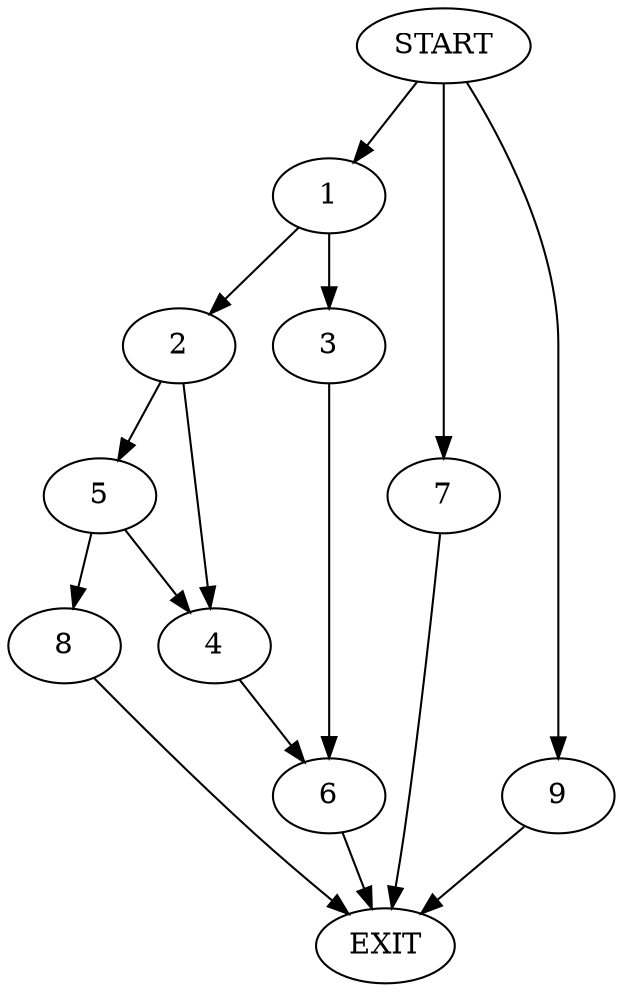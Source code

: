 digraph {
0 [label="START"]
10 [label="EXIT"]
0 -> 1
1 -> 2
1 -> 3
2 -> 4
2 -> 5
3 -> 6
0 -> 7
7 -> 10
4 -> 6
5 -> 4
5 -> 8
8 -> 10
6 -> 10
0 -> 9
9 -> 10
}
